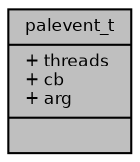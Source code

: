 digraph "palevent_t"
{
  bgcolor="transparent";
  edge [fontname="Helvetica",fontsize="8",labelfontname="Helvetica",labelfontsize="8"];
  node [fontname="Helvetica",fontsize="8",shape=record];
  Node1 [label="{palevent_t\n|+ threads\l+ cb\l+ arg\l|}",height=0.2,width=0.4,color="black", fillcolor="grey75", style="filled", fontcolor="black"];
}

